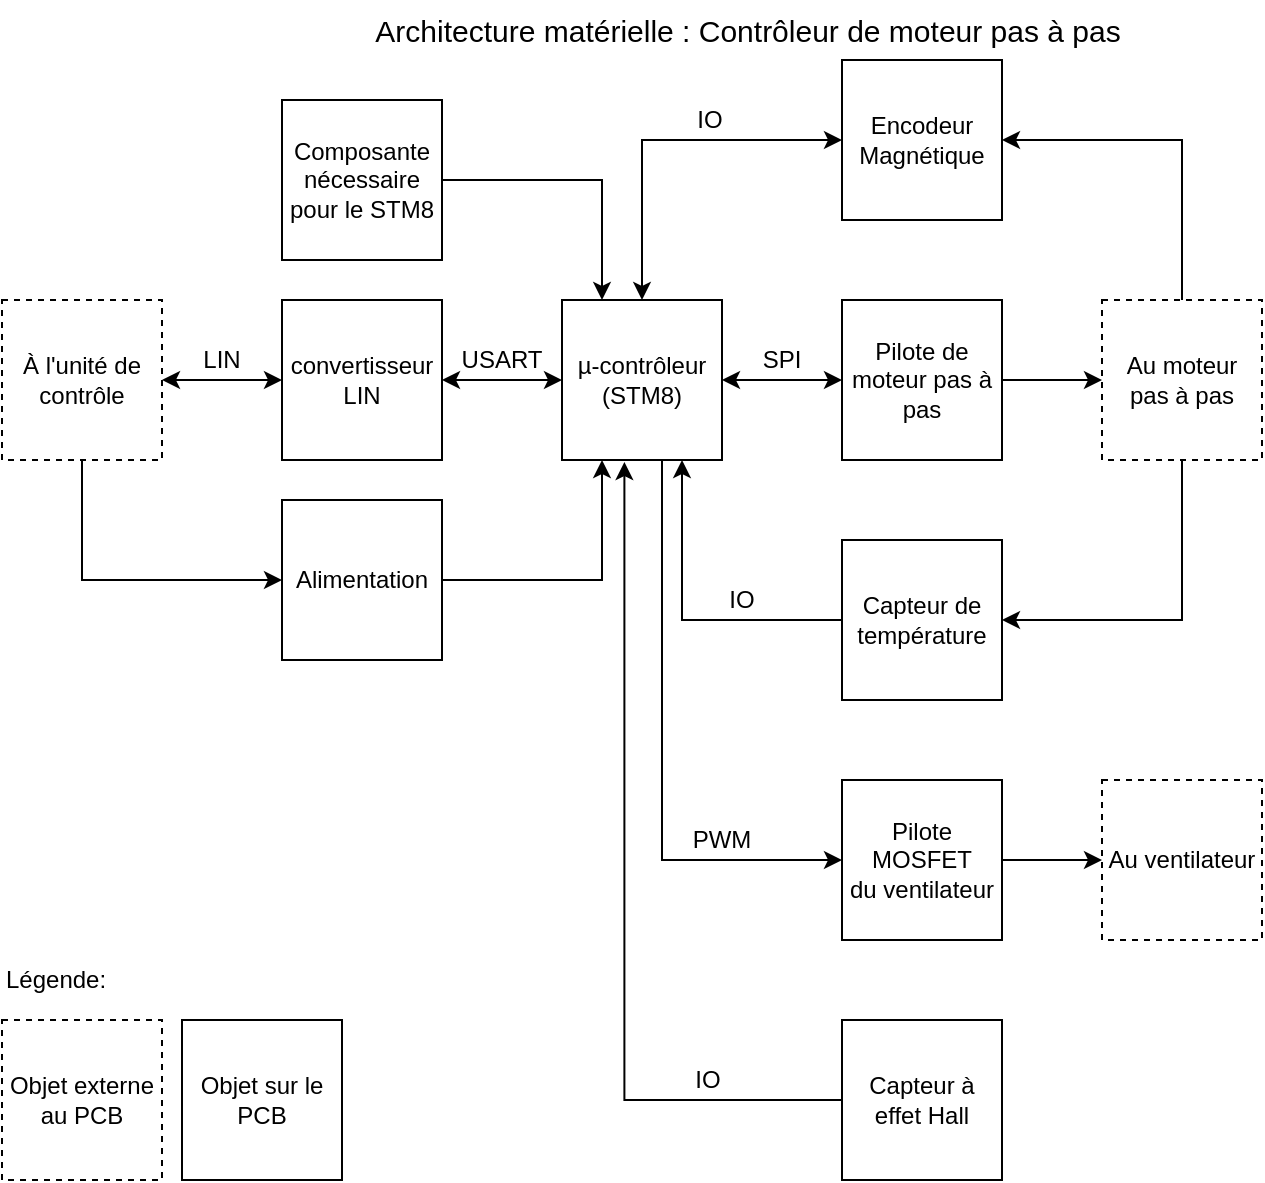 <mxfile version="12.2.2" type="google" pages="2"><diagram id="uRCJZxhHKuMTqv9wEsgG" name="Stepper motor"><mxGraphModel dx="1422" dy="794" grid="1" gridSize="10" guides="1" tooltips="1" connect="1" arrows="1" fold="1" page="1" pageScale="1" pageWidth="827" pageHeight="1169" math="0" shadow="0"><root><mxCell id="0"/><mxCell id="1" parent="0"/><mxCell id="apr43guJo6l3NOKFheAc-3" value="" style="edgeStyle=orthogonalEdgeStyle;rounded=0;orthogonalLoop=1;jettySize=auto;html=1;startArrow=classic;startFill=1;endArrow=none;endFill=0;" parent="1" source="apr43guJo6l3NOKFheAc-1" target="apr43guJo6l3NOKFheAc-2" edge="1"><mxGeometry relative="1" as="geometry"/></mxCell><mxCell id="ZSEdLKsNxwaItOs3Fa1Z-10" style="edgeStyle=orthogonalEdgeStyle;rounded=0;orthogonalLoop=1;jettySize=auto;html=1;entryX=1;entryY=0.5;entryDx=0;entryDy=0;startArrow=none;startFill=0;endArrow=classic;endFill=1;" parent="1" source="apr43guJo6l3NOKFheAc-1" target="uoqFTjjxf4wRQcMcU3GM-11" edge="1"><mxGeometry relative="1" as="geometry"><Array as="points"><mxPoint x="630" y="100"/></Array></mxGeometry></mxCell><mxCell id="ADtZojEDtcMsR159r8lA-9" style="edgeStyle=orthogonalEdgeStyle;rounded=0;orthogonalLoop=1;jettySize=auto;html=1;entryX=1;entryY=0.5;entryDx=0;entryDy=0;startArrow=none;startFill=0;endArrow=classic;endFill=1;" parent="1" source="apr43guJo6l3NOKFheAc-1" target="ADtZojEDtcMsR159r8lA-1" edge="1"><mxGeometry relative="1" as="geometry"><Array as="points"><mxPoint x="630" y="340"/></Array></mxGeometry></mxCell><mxCell id="apr43guJo6l3NOKFheAc-1" value="Au moteur pas à pas" style="whiteSpace=wrap;html=1;aspect=fixed;dashed=1;" parent="1" vertex="1"><mxGeometry x="590" y="180" width="80" height="80" as="geometry"/></mxCell><mxCell id="apr43guJo6l3NOKFheAc-2" value="Pilote de moteur pas à pas" style="whiteSpace=wrap;html=1;aspect=fixed;" parent="1" vertex="1"><mxGeometry x="460" y="180" width="80" height="80" as="geometry"/></mxCell><mxCell id="uoqFTjjxf4wRQcMcU3GM-11" value="Encodeur Magnétique" style="whiteSpace=wrap;html=1;aspect=fixed;" parent="1" vertex="1"><mxGeometry x="460" y="60" width="80" height="80" as="geometry"/></mxCell><mxCell id="wzLyqrVJk5Y0A6WWp6qn-2" value="À l'unité de contrôle&lt;br&gt;" style="whiteSpace=wrap;html=1;aspect=fixed;dashed=1;" parent="1" vertex="1"><mxGeometry x="40" y="180" width="80" height="80" as="geometry"/></mxCell><mxCell id="ZSEdLKsNxwaItOs3Fa1Z-2" value="" style="edgeStyle=orthogonalEdgeStyle;rounded=0;orthogonalLoop=1;jettySize=auto;html=1;entryX=1;entryY=0.5;entryDx=0;entryDy=0;startArrow=classic;startFill=1;" parent="1" source="-N0pNcmjM93G5iqkyBiW-1" target="ZSEdLKsNxwaItOs3Fa1Z-1" edge="1"><mxGeometry relative="1" as="geometry"><mxPoint x="265" y="220.31" as="targetPoint"/></mxGeometry></mxCell><mxCell id="ZSEdLKsNxwaItOs3Fa1Z-13" style="edgeStyle=orthogonalEdgeStyle;rounded=0;orthogonalLoop=1;jettySize=auto;html=1;exitX=0.5;exitY=0;exitDx=0;exitDy=0;startArrow=classic;startFill=1;endArrow=classic;endFill=1;entryX=0;entryY=0.5;entryDx=0;entryDy=0;" parent="1" source="-N0pNcmjM93G5iqkyBiW-1" target="uoqFTjjxf4wRQcMcU3GM-11" edge="1"><mxGeometry relative="1" as="geometry"><mxPoint x="380" y="120" as="targetPoint"/></mxGeometry></mxCell><mxCell id="ZSEdLKsNxwaItOs3Fa1Z-17" style="edgeStyle=orthogonalEdgeStyle;rounded=0;orthogonalLoop=1;jettySize=auto;html=1;exitX=1;exitY=0.5;exitDx=0;exitDy=0;entryX=0;entryY=0.5;entryDx=0;entryDy=0;startArrow=classic;startFill=1;endArrow=classic;endFill=1;" parent="1" source="-N0pNcmjM93G5iqkyBiW-1" target="apr43guJo6l3NOKFheAc-2" edge="1"><mxGeometry relative="1" as="geometry"/></mxCell><mxCell id="ADtZojEDtcMsR159r8lA-5" style="edgeStyle=orthogonalEdgeStyle;rounded=0;orthogonalLoop=1;jettySize=auto;html=1;startArrow=none;startFill=0;endArrow=classic;endFill=1;entryX=0;entryY=0.5;entryDx=0;entryDy=0;" parent="1" source="-N0pNcmjM93G5iqkyBiW-1" target="ADtZojEDtcMsR159r8lA-4" edge="1"><mxGeometry relative="1" as="geometry"><mxPoint x="360" y="470" as="targetPoint"/><Array as="points"><mxPoint x="370" y="460"/></Array></mxGeometry></mxCell><mxCell id="-N0pNcmjM93G5iqkyBiW-1" value="µ-contrôleur&lt;br&gt;(STM8)" style="whiteSpace=wrap;html=1;aspect=fixed;" parent="1" vertex="1"><mxGeometry x="320" y="180" width="80" height="80" as="geometry"/></mxCell><mxCell id="ZSEdLKsNxwaItOs3Fa1Z-3" value="" style="edgeStyle=orthogonalEdgeStyle;rounded=0;orthogonalLoop=1;jettySize=auto;html=1;startArrow=classic;startFill=1;" parent="1" source="ZSEdLKsNxwaItOs3Fa1Z-1" target="wzLyqrVJk5Y0A6WWp6qn-2" edge="1"><mxGeometry relative="1" as="geometry"/></mxCell><mxCell id="ZSEdLKsNxwaItOs3Fa1Z-1" value="convertisseur LIN" style="whiteSpace=wrap;html=1;aspect=fixed;" parent="1" vertex="1"><mxGeometry x="180" y="180" width="80" height="80" as="geometry"/></mxCell><mxCell id="-N0pNcmjM93G5iqkyBiW-6" value="" style="edgeStyle=orthogonalEdgeStyle;rounded=0;orthogonalLoop=1;jettySize=auto;html=1;startArrow=none;startFill=0;endArrow=classic;endFill=1;" parent="1" source="-N0pNcmjM93G5iqkyBiW-5" target="-N0pNcmjM93G5iqkyBiW-1" edge="1"><mxGeometry relative="1" as="geometry"><Array as="points"><mxPoint x="340" y="320"/></Array></mxGeometry></mxCell><mxCell id="ZSEdLKsNxwaItOs3Fa1Z-8" value="" style="edgeStyle=orthogonalEdgeStyle;rounded=0;orthogonalLoop=1;jettySize=auto;html=1;startArrow=classic;startFill=1;endArrow=none;endFill=0;entryX=0.5;entryY=1;entryDx=0;entryDy=0;" parent="1" source="-N0pNcmjM93G5iqkyBiW-5" target="wzLyqrVJk5Y0A6WWp6qn-2" edge="1"><mxGeometry relative="1" as="geometry"><mxPoint x="100" y="320" as="targetPoint"/></mxGeometry></mxCell><mxCell id="-N0pNcmjM93G5iqkyBiW-5" value="Alimentation" style="whiteSpace=wrap;html=1;aspect=fixed;" parent="1" vertex="1"><mxGeometry x="180" y="280" width="80" height="80" as="geometry"/></mxCell><mxCell id="-N0pNcmjM93G5iqkyBiW-7" value="LIN" style="text;html=1;strokeColor=none;fillColor=none;align=center;verticalAlign=middle;whiteSpace=wrap;rounded=0;" parent="1" vertex="1"><mxGeometry x="130" y="200" width="40" height="20" as="geometry"/></mxCell><mxCell id="ZSEdLKsNxwaItOs3Fa1Z-9" value="&lt;font style=&quot;font-size: 15px&quot;&gt;Architecture matérielle : Contrôleur de moteur pas à pas&lt;br&gt;&lt;/font&gt;" style="text;html=1;strokeColor=none;fillColor=none;align=center;verticalAlign=middle;whiteSpace=wrap;rounded=0;" parent="1" vertex="1"><mxGeometry x="183" y="30" width="460" height="30" as="geometry"/></mxCell><mxCell id="ZSEdLKsNxwaItOs3Fa1Z-11" value="USART" style="text;html=1;strokeColor=none;fillColor=none;align=center;verticalAlign=middle;whiteSpace=wrap;rounded=0;" parent="1" vertex="1"><mxGeometry x="270" y="200" width="40" height="20" as="geometry"/></mxCell><mxCell id="ZSEdLKsNxwaItOs3Fa1Z-14" value="IO" style="text;html=1;strokeColor=none;fillColor=none;align=center;verticalAlign=middle;whiteSpace=wrap;rounded=0;" parent="1" vertex="1"><mxGeometry x="373.5" y="80" width="40" height="20" as="geometry"/></mxCell><mxCell id="ZSEdLKsNxwaItOs3Fa1Z-18" value="SPI" style="text;html=1;strokeColor=none;fillColor=none;align=center;verticalAlign=middle;whiteSpace=wrap;rounded=0;" parent="1" vertex="1"><mxGeometry x="410" y="200" width="40" height="20" as="geometry"/></mxCell><mxCell id="ADtZojEDtcMsR159r8lA-3" style="edgeStyle=orthogonalEdgeStyle;rounded=0;orthogonalLoop=1;jettySize=auto;html=1;entryX=0.75;entryY=1;entryDx=0;entryDy=0;startArrow=none;startFill=0;endArrow=classic;endFill=1;" parent="1" source="ADtZojEDtcMsR159r8lA-1" target="-N0pNcmjM93G5iqkyBiW-1" edge="1"><mxGeometry relative="1" as="geometry"/></mxCell><mxCell id="ADtZojEDtcMsR159r8lA-1" value="Capteur de température" style="whiteSpace=wrap;html=1;aspect=fixed;" parent="1" vertex="1"><mxGeometry x="460" y="300" width="80" height="80" as="geometry"/></mxCell><mxCell id="ADtZojEDtcMsR159r8lA-7" value="" style="edgeStyle=orthogonalEdgeStyle;rounded=0;orthogonalLoop=1;jettySize=auto;html=1;startArrow=none;startFill=0;endArrow=classic;endFill=1;" parent="1" source="ADtZojEDtcMsR159r8lA-4" target="ADtZojEDtcMsR159r8lA-6" edge="1"><mxGeometry relative="1" as="geometry"/></mxCell><mxCell id="ADtZojEDtcMsR159r8lA-4" value="Pilote MOSFET&lt;br&gt;du ventilateur" style="whiteSpace=wrap;html=1;aspect=fixed;" parent="1" vertex="1"><mxGeometry x="460" y="420" width="80" height="80" as="geometry"/></mxCell><mxCell id="ADtZojEDtcMsR159r8lA-6" value="Au ventilateur" style="whiteSpace=wrap;html=1;aspect=fixed;dashed=1;" parent="1" vertex="1"><mxGeometry x="590" y="420" width="80" height="80" as="geometry"/></mxCell><mxCell id="Os3k_nDeu8fVvbCQiAyF-1" value="PWM" style="text;html=1;strokeColor=none;fillColor=none;align=center;verticalAlign=middle;whiteSpace=wrap;rounded=0;" parent="1" vertex="1"><mxGeometry x="380" y="440" width="40" height="20" as="geometry"/></mxCell><mxCell id="Os3k_nDeu8fVvbCQiAyF-2" value="IO" style="text;html=1;strokeColor=none;fillColor=none;align=center;verticalAlign=middle;whiteSpace=wrap;rounded=0;" parent="1" vertex="1"><mxGeometry x="390" y="320" width="40" height="20" as="geometry"/></mxCell><mxCell id="JDOZQbFHaBk_MwHQOpxr-2" style="edgeStyle=orthogonalEdgeStyle;rounded=0;orthogonalLoop=1;jettySize=auto;html=1;entryX=0.39;entryY=1.013;entryDx=0;entryDy=0;entryPerimeter=0;" parent="1" source="JDOZQbFHaBk_MwHQOpxr-1" target="-N0pNcmjM93G5iqkyBiW-1" edge="1"><mxGeometry relative="1" as="geometry"/></mxCell><mxCell id="JDOZQbFHaBk_MwHQOpxr-1" value="Capteur à effet Hall" style="whiteSpace=wrap;html=1;aspect=fixed;" parent="1" vertex="1"><mxGeometry x="460" y="540" width="80" height="80" as="geometry"/></mxCell><mxCell id="JDOZQbFHaBk_MwHQOpxr-3" value="IO" style="text;html=1;strokeColor=none;fillColor=none;align=center;verticalAlign=middle;whiteSpace=wrap;rounded=0;" parent="1" vertex="1"><mxGeometry x="373" y="560" width="40" height="20" as="geometry"/></mxCell><mxCell id="Jex6O9W632SK5oL44kn0-1" value="Objet externe au PCB&lt;br&gt;" style="whiteSpace=wrap;html=1;aspect=fixed;dashed=1;" parent="1" vertex="1"><mxGeometry x="40" y="540" width="80" height="80" as="geometry"/></mxCell><mxCell id="Jex6O9W632SK5oL44kn0-2" value="Légende:&lt;br&gt;" style="text;html=1;resizable=0;points=[];autosize=1;align=left;verticalAlign=top;spacingTop=-4;" parent="1" vertex="1"><mxGeometry x="40" y="510" width="70" height="20" as="geometry"/></mxCell><mxCell id="Jex6O9W632SK5oL44kn0-3" value="Objet sur le PCB&lt;br&gt;" style="whiteSpace=wrap;html=1;aspect=fixed;" parent="1" vertex="1"><mxGeometry x="130" y="540" width="80" height="80" as="geometry"/></mxCell><mxCell id="BGdWKVcidXu8Qpe8Gvmg-2" style="edgeStyle=orthogonalEdgeStyle;rounded=0;orthogonalLoop=1;jettySize=auto;html=1;entryX=0.25;entryY=0;entryDx=0;entryDy=0;startArrow=none;startFill=0;" parent="1" source="BGdWKVcidXu8Qpe8Gvmg-1" target="-N0pNcmjM93G5iqkyBiW-1" edge="1"><mxGeometry relative="1" as="geometry"/></mxCell><mxCell id="BGdWKVcidXu8Qpe8Gvmg-1" value="Composante nécessaire pour le STM8" style="whiteSpace=wrap;html=1;aspect=fixed;" parent="1" vertex="1"><mxGeometry x="180" y="80" width="80" height="80" as="geometry"/></mxCell></root></mxGraphModel></diagram><diagram id="AYqlX0-cEYFH3NJ7472j" name="BeagleBone Cape"><mxGraphModel dx="1422" dy="794" grid="1" gridSize="10" guides="1" tooltips="1" connect="1" arrows="1" fold="1" page="1" pageScale="1" pageWidth="827" pageHeight="1169" math="0" shadow="0"><root><mxCell id="SMmama1q7wiB_wTaAGI8-0"/><mxCell id="SMmama1q7wiB_wTaAGI8-1" parent="SMmama1q7wiB_wTaAGI8-0"/><mxCell id="9ufM40mmWWNhR9PsVdzR-12" style="edgeStyle=orthogonalEdgeStyle;rounded=0;orthogonalLoop=1;jettySize=auto;html=1;entryX=0;entryY=0.25;entryDx=0;entryDy=0;startArrow=none;startFill=0;" parent="SMmama1q7wiB_wTaAGI8-1" source="SMmama1q7wiB_wTaAGI8-2" target="9ufM40mmWWNhR9PsVdzR-3" edge="1"><mxGeometry relative="1" as="geometry"><Array as="points"><mxPoint x="310" y="120"/></Array></mxGeometry></mxCell><mxCell id="SMmama1q7wiB_wTaAGI8-2" value="Vers écran tactile" style="whiteSpace=wrap;html=1;aspect=fixed;dashed=1;" parent="SMmama1q7wiB_wTaAGI8-1" vertex="1"><mxGeometry x="270" y="240" width="80" height="80" as="geometry"/></mxCell><mxCell id="9ufM40mmWWNhR9PsVdzR-11" style="edgeStyle=orthogonalEdgeStyle;rounded=0;orthogonalLoop=1;jettySize=auto;html=1;entryX=0;entryY=0.75;entryDx=0;entryDy=0;startArrow=classic;startFill=1;" parent="SMmama1q7wiB_wTaAGI8-1" source="SMmama1q7wiB_wTaAGI8-3" target="9ufM40mmWWNhR9PsVdzR-3" edge="1"><mxGeometry relative="1" as="geometry"><Array as="points"><mxPoint x="410" y="160"/></Array></mxGeometry></mxCell><mxCell id="9ufM40mmWWNhR9PsVdzR-15" style="edgeStyle=orthogonalEdgeStyle;rounded=0;orthogonalLoop=1;jettySize=auto;html=1;entryX=0.25;entryY=0;entryDx=0;entryDy=0;startArrow=none;startFill=0;" parent="SMmama1q7wiB_wTaAGI8-1" source="SMmama1q7wiB_wTaAGI8-3" target="9ufM40mmWWNhR9PsVdzR-0" edge="1"><mxGeometry relative="1" as="geometry"/></mxCell><mxCell id="SMmama1q7wiB_wTaAGI8-3" value="Convertisseur LIN" style="whiteSpace=wrap;html=1;aspect=fixed;" parent="SMmama1q7wiB_wTaAGI8-1" vertex="1"><mxGeometry x="370" y="240" width="80" height="80" as="geometry"/></mxCell><mxCell id="9ufM40mmWWNhR9PsVdzR-10" style="edgeStyle=orthogonalEdgeStyle;rounded=0;orthogonalLoop=1;jettySize=auto;html=1;entryX=0.5;entryY=1;entryDx=0;entryDy=0;startArrow=none;startFill=0;" parent="SMmama1q7wiB_wTaAGI8-1" source="NxnVYi_CZllsIQe2NYg5-0" target="9ufM40mmWWNhR9PsVdzR-3" edge="1"><mxGeometry relative="1" as="geometry"/></mxCell><mxCell id="9ufM40mmWWNhR9PsVdzR-16" style="edgeStyle=orthogonalEdgeStyle;rounded=0;orthogonalLoop=1;jettySize=auto;html=1;entryX=0.75;entryY=0;entryDx=0;entryDy=0;startArrow=none;startFill=0;" parent="SMmama1q7wiB_wTaAGI8-1" source="NxnVYi_CZllsIQe2NYg5-0" target="9ufM40mmWWNhR9PsVdzR-0" edge="1"><mxGeometry relative="1" as="geometry"/></mxCell><mxCell id="NxnVYi_CZllsIQe2NYg5-0" value="Convertisseur DC-DC&lt;br&gt;24-5v" style="whiteSpace=wrap;html=1;aspect=fixed;" parent="SMmama1q7wiB_wTaAGI8-1" vertex="1"><mxGeometry x="470" y="240" width="80" height="80" as="geometry"/></mxCell><mxCell id="9ufM40mmWWNhR9PsVdzR-14" value="" style="edgeStyle=orthogonalEdgeStyle;rounded=0;orthogonalLoop=1;jettySize=auto;html=1;startArrow=none;startFill=0;" parent="SMmama1q7wiB_wTaAGI8-1" source="9ufM40mmWWNhR9PsVdzR-6" target="NxnVYi_CZllsIQe2NYg5-0" edge="1"><mxGeometry relative="1" as="geometry"/></mxCell><mxCell id="9ufM40mmWWNhR9PsVdzR-17" style="edgeStyle=orthogonalEdgeStyle;rounded=0;orthogonalLoop=1;jettySize=auto;html=1;entryX=1;entryY=0.25;entryDx=0;entryDy=0;startArrow=none;startFill=0;" parent="SMmama1q7wiB_wTaAGI8-1" source="9ufM40mmWWNhR9PsVdzR-6" target="9ufM40mmWWNhR9PsVdzR-0" edge="1"><mxGeometry relative="1" as="geometry"><Array as="points"><mxPoint x="630" y="400"/></Array></mxGeometry></mxCell><mxCell id="9ufM40mmWWNhR9PsVdzR-6" value="Convertisseur 120v - 24v" style="whiteSpace=wrap;html=1;aspect=fixed;dashed=1;" parent="SMmama1q7wiB_wTaAGI8-1" vertex="1"><mxGeometry x="590" y="240" width="80" height="80" as="geometry"/></mxCell><mxCell id="9ufM40mmWWNhR9PsVdzR-0" value="Vers pilote de moteur" style="whiteSpace=wrap;html=1;aspect=fixed;dashed=1;" parent="SMmama1q7wiB_wTaAGI8-1" vertex="1"><mxGeometry x="420" y="380" width="80" height="80" as="geometry"/></mxCell><mxCell id="9ufM40mmWWNhR9PsVdzR-3" value="BeagleBone Black" style="whiteSpace=wrap;html=1;aspect=fixed;dashed=1;" parent="SMmama1q7wiB_wTaAGI8-1" vertex="1"><mxGeometry x="470" y="100" width="80" height="80" as="geometry"/></mxCell><mxCell id="LHHbpdgec7fPx-tnRFS--0" value="&lt;font style=&quot;font-size: 15px&quot;&gt;Architecture matérielle : BeagleBone Black Cape&lt;br&gt;&lt;/font&gt;" style="text;html=1;strokeColor=none;fillColor=none;align=center;verticalAlign=middle;whiteSpace=wrap;rounded=0;" parent="SMmama1q7wiB_wTaAGI8-1" vertex="1"><mxGeometry x="200" y="60" width="460" height="30" as="geometry"/></mxCell><mxCell id="g8nA4hHfQvcVqF5EO34D-0" value="Objet externe au PCB&lt;br&gt;" style="whiteSpace=wrap;html=1;aspect=fixed;dashed=1;" vertex="1" parent="SMmama1q7wiB_wTaAGI8-1"><mxGeometry x="180" y="380" width="80" height="80" as="geometry"/></mxCell><mxCell id="g8nA4hHfQvcVqF5EO34D-1" value="Légende:&lt;br&gt;" style="text;html=1;resizable=0;points=[];autosize=1;align=left;verticalAlign=top;spacingTop=-4;" vertex="1" parent="SMmama1q7wiB_wTaAGI8-1"><mxGeometry x="180" y="350" width="70" height="20" as="geometry"/></mxCell><mxCell id="g8nA4hHfQvcVqF5EO34D-2" value="Objet sur le PCB&lt;br&gt;" style="whiteSpace=wrap;html=1;aspect=fixed;" vertex="1" parent="SMmama1q7wiB_wTaAGI8-1"><mxGeometry x="270" y="380" width="80" height="80" as="geometry"/></mxCell></root></mxGraphModel></diagram></mxfile>